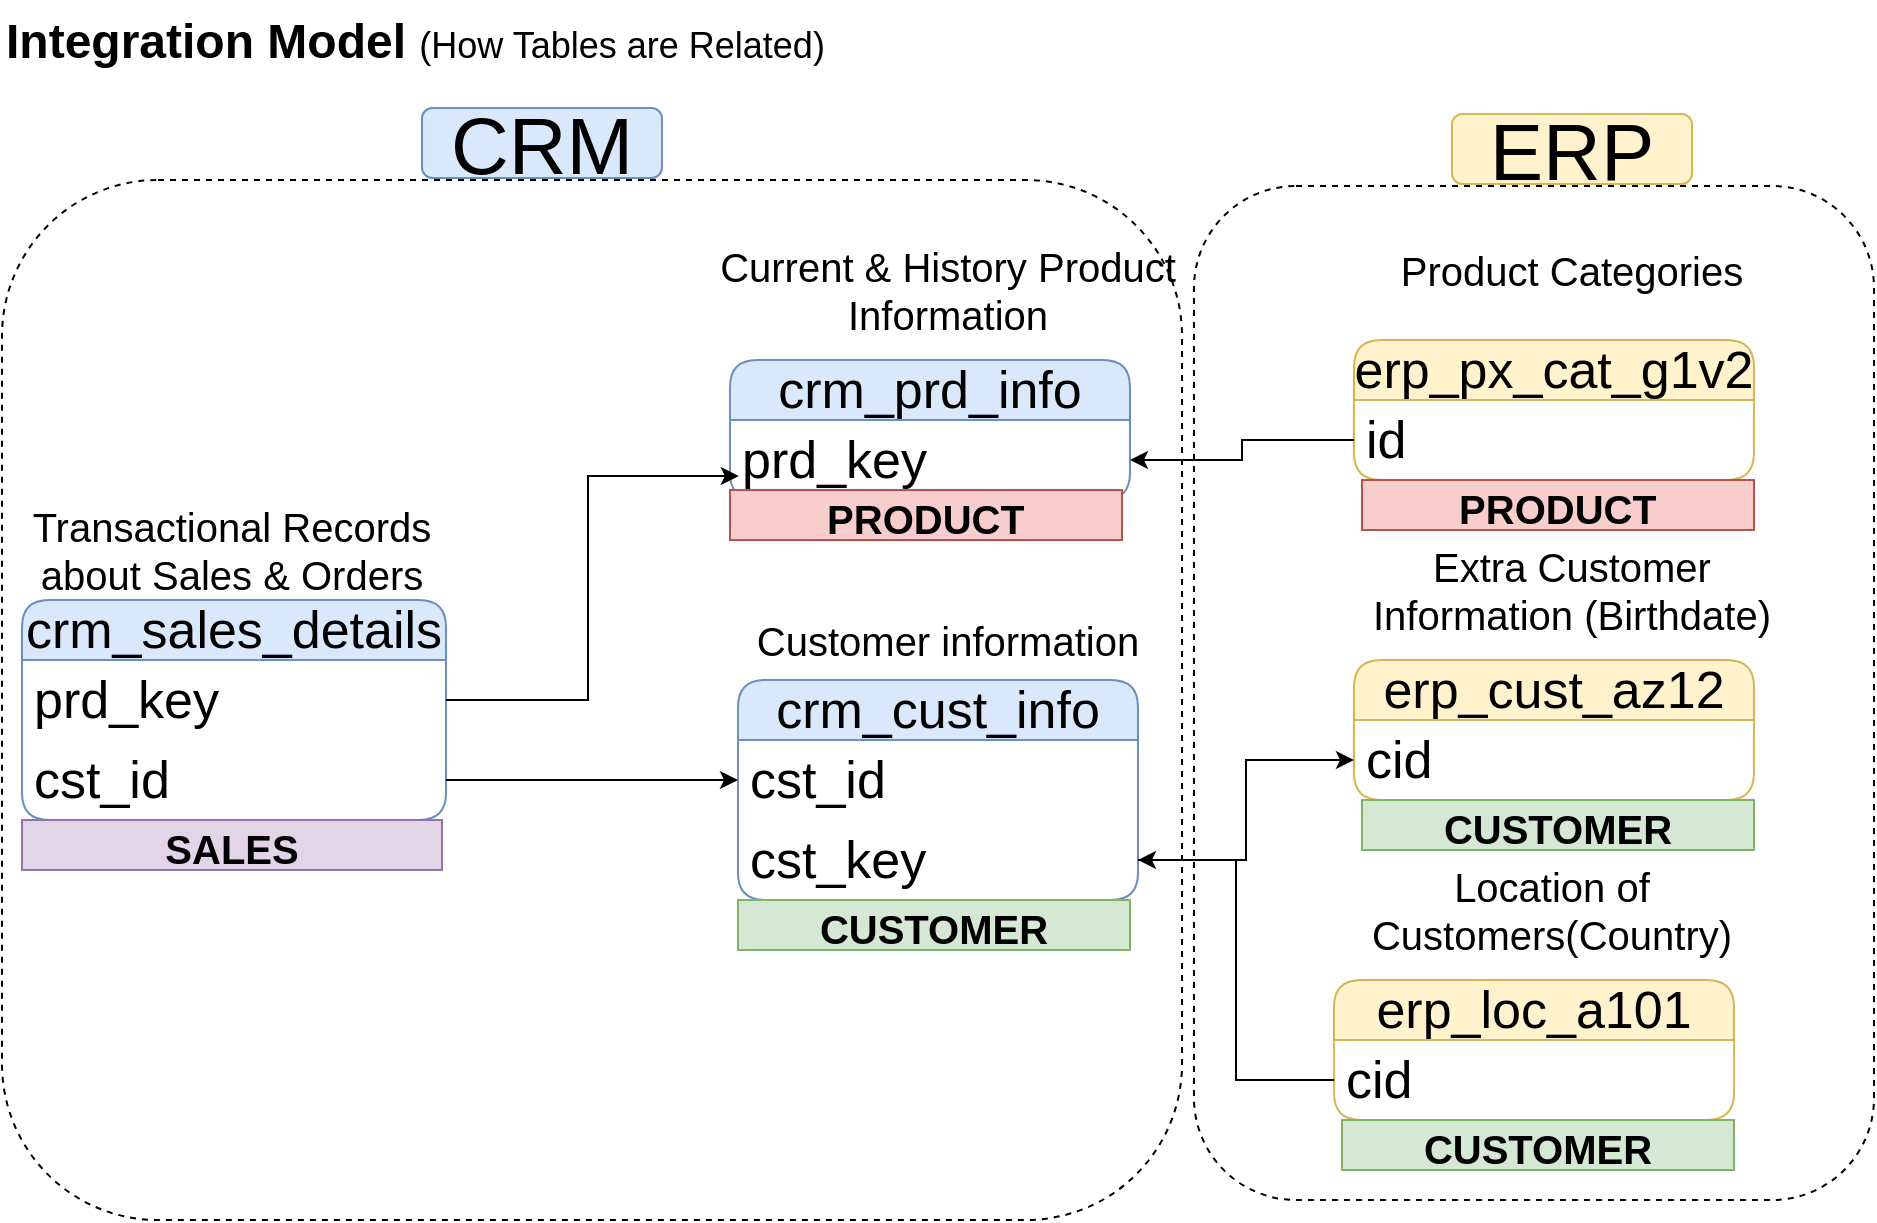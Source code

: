 <mxfile version="28.2.3">
  <diagram name="Page-1" id="sK2DE21FikHXBaDjFHhF">
    <mxGraphModel dx="1042" dy="535" grid="1" gridSize="10" guides="1" tooltips="1" connect="1" arrows="1" fold="1" page="1" pageScale="1" pageWidth="827" pageHeight="1169" math="0" shadow="0">
      <root>
        <mxCell id="0" />
        <mxCell id="1" parent="0" />
        <mxCell id="4Lh6eqojfyItS9gjzbVI-1" value="crm_cust_info" style="swimlane;fontStyle=0;childLayout=stackLayout;horizontal=1;startSize=30;horizontalStack=0;resizeParent=1;resizeParentMax=0;resizeLast=0;collapsible=1;marginBottom=0;whiteSpace=wrap;html=1;rounded=1;fillColor=#dae8fc;strokeColor=#6c8ebf;fontSize=26;" parent="1" vertex="1">
          <mxGeometry x="378" y="346" width="200" height="110" as="geometry">
            <mxRectangle x="330" y="240" width="200" height="40" as="alternateBounds" />
          </mxGeometry>
        </mxCell>
        <mxCell id="4Lh6eqojfyItS9gjzbVI-2" value="cst_id" style="text;strokeColor=none;fillColor=none;align=left;verticalAlign=middle;spacingLeft=4;spacingRight=4;overflow=hidden;points=[[0,0.5],[1,0.5]];portConstraint=eastwest;rotatable=0;whiteSpace=wrap;html=1;fontSize=26;" parent="4Lh6eqojfyItS9gjzbVI-1" vertex="1">
          <mxGeometry y="30" width="200" height="40" as="geometry" />
        </mxCell>
        <mxCell id="4Lh6eqojfyItS9gjzbVI-21" value="cst_key" style="text;strokeColor=none;fillColor=none;align=left;verticalAlign=middle;spacingLeft=4;spacingRight=4;overflow=hidden;points=[[0,0.5],[1,0.5]];portConstraint=eastwest;rotatable=0;whiteSpace=wrap;html=1;fontSize=26;" parent="4Lh6eqojfyItS9gjzbVI-1" vertex="1">
          <mxGeometry y="70" width="200" height="40" as="geometry" />
        </mxCell>
        <mxCell id="4Lh6eqojfyItS9gjzbVI-8" value="crm_prd_info" style="swimlane;fontStyle=0;childLayout=stackLayout;horizontal=1;startSize=30;horizontalStack=0;resizeParent=1;resizeParentMax=0;resizeLast=0;collapsible=1;marginBottom=0;whiteSpace=wrap;html=1;rounded=1;fillColor=#dae8fc;strokeColor=#6c8ebf;fontSize=26;" parent="1" vertex="1">
          <mxGeometry x="374" y="186" width="200" height="70" as="geometry">
            <mxRectangle x="330" y="240" width="200" height="40" as="alternateBounds" />
          </mxGeometry>
        </mxCell>
        <mxCell id="4Lh6eqojfyItS9gjzbVI-9" value="prd_key" style="text;strokeColor=none;fillColor=none;align=left;verticalAlign=middle;spacingLeft=4;spacingRight=4;overflow=hidden;points=[[0,0.5],[1,0.5]];portConstraint=eastwest;rotatable=0;whiteSpace=wrap;html=1;fontSize=26;" parent="4Lh6eqojfyItS9gjzbVI-8" vertex="1">
          <mxGeometry y="30" width="200" height="40" as="geometry" />
        </mxCell>
        <mxCell id="4Lh6eqojfyItS9gjzbVI-10" value="&lt;font style=&quot;font-size: 20px;&quot;&gt;Current &amp;amp; History Product Information&lt;/font&gt;" style="text;html=1;align=center;verticalAlign=middle;whiteSpace=wrap;rounded=0;" parent="1" vertex="1">
          <mxGeometry x="368" y="136" width="230" height="30" as="geometry" />
        </mxCell>
        <mxCell id="4Lh6eqojfyItS9gjzbVI-11" value="crm_sales_details" style="swimlane;fontStyle=0;childLayout=stackLayout;horizontal=1;startSize=30;horizontalStack=0;resizeParent=1;resizeParentMax=0;resizeLast=0;collapsible=1;marginBottom=0;whiteSpace=wrap;html=1;rounded=1;fillColor=#dae8fc;strokeColor=#6c8ebf;fontSize=26;" parent="1" vertex="1">
          <mxGeometry x="20" y="306" width="212" height="110" as="geometry">
            <mxRectangle x="330" y="240" width="200" height="40" as="alternateBounds" />
          </mxGeometry>
        </mxCell>
        <mxCell id="4Lh6eqojfyItS9gjzbVI-12" value="prd_key" style="text;strokeColor=none;fillColor=none;align=left;verticalAlign=middle;spacingLeft=4;spacingRight=4;overflow=hidden;points=[[0,0.5],[1,0.5]];portConstraint=eastwest;rotatable=0;whiteSpace=wrap;html=1;fontSize=26;" parent="4Lh6eqojfyItS9gjzbVI-11" vertex="1">
          <mxGeometry y="30" width="212" height="40" as="geometry" />
        </mxCell>
        <mxCell id="4Lh6eqojfyItS9gjzbVI-14" value="cst_id" style="text;strokeColor=none;fillColor=none;align=left;verticalAlign=middle;spacingLeft=4;spacingRight=4;overflow=hidden;points=[[0,0.5],[1,0.5]];portConstraint=eastwest;rotatable=0;whiteSpace=wrap;html=1;fontSize=26;" parent="4Lh6eqojfyItS9gjzbVI-11" vertex="1">
          <mxGeometry y="70" width="212" height="40" as="geometry" />
        </mxCell>
        <mxCell id="4Lh6eqojfyItS9gjzbVI-13" value="&lt;font style=&quot;font-size: 20px;&quot;&gt;Transactional Records about Sales &amp;amp; Orders&lt;/font&gt;" style="text;html=1;align=center;verticalAlign=middle;whiteSpace=wrap;rounded=0;" parent="1" vertex="1">
          <mxGeometry x="10" y="266" width="230" height="30" as="geometry" />
        </mxCell>
        <mxCell id="4Lh6eqojfyItS9gjzbVI-16" style="edgeStyle=orthogonalEdgeStyle;rounded=0;orthogonalLoop=1;jettySize=auto;html=1;entryX=0;entryY=0.5;entryDx=0;entryDy=0;" parent="1" source="4Lh6eqojfyItS9gjzbVI-14" target="4Lh6eqojfyItS9gjzbVI-2" edge="1">
          <mxGeometry relative="1" as="geometry" />
        </mxCell>
        <mxCell id="4Lh6eqojfyItS9gjzbVI-17" style="edgeStyle=orthogonalEdgeStyle;rounded=0;orthogonalLoop=1;jettySize=auto;html=1;entryX=0.022;entryY=0.7;entryDx=0;entryDy=0;entryPerimeter=0;" parent="1" source="4Lh6eqojfyItS9gjzbVI-12" target="4Lh6eqojfyItS9gjzbVI-9" edge="1">
          <mxGeometry relative="1" as="geometry" />
        </mxCell>
        <mxCell id="4Lh6eqojfyItS9gjzbVI-6" value="&lt;font style=&quot;font-size: 20px;&quot;&gt;Customer information&lt;/font&gt;" style="text;html=1;align=center;verticalAlign=middle;whiteSpace=wrap;rounded=0;" parent="1" vertex="1">
          <mxGeometry x="378" y="311" width="210" height="30" as="geometry" />
        </mxCell>
        <mxCell id="4Lh6eqojfyItS9gjzbVI-18" value="erp_cust_az12" style="swimlane;fontStyle=0;childLayout=stackLayout;horizontal=1;startSize=30;horizontalStack=0;resizeParent=1;resizeParentMax=0;resizeLast=0;collapsible=1;marginBottom=0;whiteSpace=wrap;html=1;rounded=1;fillColor=#fff2cc;strokeColor=#d6b656;fontSize=26;" parent="1" vertex="1">
          <mxGeometry x="686" y="336" width="200" height="70" as="geometry">
            <mxRectangle x="330" y="240" width="200" height="40" as="alternateBounds" />
          </mxGeometry>
        </mxCell>
        <mxCell id="4Lh6eqojfyItS9gjzbVI-19" value="cid" style="text;strokeColor=none;fillColor=none;align=left;verticalAlign=middle;spacingLeft=4;spacingRight=4;overflow=hidden;points=[[0,0.5],[1,0.5]];portConstraint=eastwest;rotatable=0;whiteSpace=wrap;html=1;fontSize=26;" parent="4Lh6eqojfyItS9gjzbVI-18" vertex="1">
          <mxGeometry y="30" width="200" height="40" as="geometry" />
        </mxCell>
        <mxCell id="4Lh6eqojfyItS9gjzbVI-20" value="&lt;font style=&quot;font-size: 20px;&quot;&gt;Extra Customer Information (Birthdate)&lt;/font&gt;" style="text;html=1;align=center;verticalAlign=middle;whiteSpace=wrap;rounded=0;" parent="1" vertex="1">
          <mxGeometry x="680" y="286" width="230" height="30" as="geometry" />
        </mxCell>
        <mxCell id="4Lh6eqojfyItS9gjzbVI-22" style="edgeStyle=orthogonalEdgeStyle;rounded=0;orthogonalLoop=1;jettySize=auto;html=1;entryX=0;entryY=0.5;entryDx=0;entryDy=0;" parent="1" source="4Lh6eqojfyItS9gjzbVI-21" target="4Lh6eqojfyItS9gjzbVI-19" edge="1">
          <mxGeometry relative="1" as="geometry" />
        </mxCell>
        <mxCell id="4Lh6eqojfyItS9gjzbVI-23" value="erp_loc_a101" style="swimlane;fontStyle=0;childLayout=stackLayout;horizontal=1;startSize=30;horizontalStack=0;resizeParent=1;resizeParentMax=0;resizeLast=0;collapsible=1;marginBottom=0;whiteSpace=wrap;html=1;rounded=1;fillColor=#fff2cc;strokeColor=#d6b656;fontSize=26;" parent="1" vertex="1">
          <mxGeometry x="676" y="496" width="200" height="70" as="geometry">
            <mxRectangle x="330" y="240" width="200" height="40" as="alternateBounds" />
          </mxGeometry>
        </mxCell>
        <mxCell id="4Lh6eqojfyItS9gjzbVI-24" value="cid" style="text;strokeColor=none;fillColor=none;align=left;verticalAlign=middle;spacingLeft=4;spacingRight=4;overflow=hidden;points=[[0,0.5],[1,0.5]];portConstraint=eastwest;rotatable=0;whiteSpace=wrap;html=1;fontSize=26;" parent="4Lh6eqojfyItS9gjzbVI-23" vertex="1">
          <mxGeometry y="30" width="200" height="40" as="geometry" />
        </mxCell>
        <mxCell id="4Lh6eqojfyItS9gjzbVI-25" value="&lt;font style=&quot;font-size: 20px;&quot;&gt;Location of Customers(Country)&lt;/font&gt;" style="text;html=1;align=center;verticalAlign=middle;whiteSpace=wrap;rounded=0;" parent="1" vertex="1">
          <mxGeometry x="670" y="446" width="230" height="30" as="geometry" />
        </mxCell>
        <mxCell id="4Lh6eqojfyItS9gjzbVI-26" style="edgeStyle=orthogonalEdgeStyle;rounded=0;orthogonalLoop=1;jettySize=auto;html=1;entryX=1;entryY=0.5;entryDx=0;entryDy=0;" parent="1" source="4Lh6eqojfyItS9gjzbVI-24" target="4Lh6eqojfyItS9gjzbVI-21" edge="1">
          <mxGeometry relative="1" as="geometry" />
        </mxCell>
        <mxCell id="4Lh6eqojfyItS9gjzbVI-27" value="erp_px_cat_g1v2" style="swimlane;fontStyle=0;childLayout=stackLayout;horizontal=1;startSize=30;horizontalStack=0;resizeParent=1;resizeParentMax=0;resizeLast=0;collapsible=1;marginBottom=0;whiteSpace=wrap;html=1;rounded=1;fillColor=#fff2cc;strokeColor=#d6b656;fontSize=26;" parent="1" vertex="1">
          <mxGeometry x="686" y="176" width="200" height="70" as="geometry">
            <mxRectangle x="330" y="240" width="200" height="40" as="alternateBounds" />
          </mxGeometry>
        </mxCell>
        <mxCell id="4Lh6eqojfyItS9gjzbVI-28" value="id" style="text;strokeColor=none;fillColor=none;align=left;verticalAlign=middle;spacingLeft=4;spacingRight=4;overflow=hidden;points=[[0,0.5],[1,0.5]];portConstraint=eastwest;rotatable=0;whiteSpace=wrap;html=1;fontSize=26;" parent="4Lh6eqojfyItS9gjzbVI-27" vertex="1">
          <mxGeometry y="30" width="200" height="40" as="geometry" />
        </mxCell>
        <mxCell id="4Lh6eqojfyItS9gjzbVI-29" value="&lt;font style=&quot;font-size: 20px;&quot;&gt;Product Categories&lt;/font&gt;" style="text;html=1;align=center;verticalAlign=middle;whiteSpace=wrap;rounded=0;" parent="1" vertex="1">
          <mxGeometry x="680" y="126" width="230" height="30" as="geometry" />
        </mxCell>
        <mxCell id="4Lh6eqojfyItS9gjzbVI-30" style="edgeStyle=orthogonalEdgeStyle;rounded=0;orthogonalLoop=1;jettySize=auto;html=1;entryX=1;entryY=0.5;entryDx=0;entryDy=0;" parent="1" source="4Lh6eqojfyItS9gjzbVI-28" target="4Lh6eqojfyItS9gjzbVI-9" edge="1">
          <mxGeometry relative="1" as="geometry" />
        </mxCell>
        <mxCell id="4Lh6eqojfyItS9gjzbVI-31" value="" style="rounded=1;whiteSpace=wrap;html=1;fillColor=none;dashed=1;" parent="1" vertex="1">
          <mxGeometry x="10" y="96" width="590" height="520" as="geometry" />
        </mxCell>
        <mxCell id="4Lh6eqojfyItS9gjzbVI-32" value="&lt;font style=&quot;font-size: 40px;&quot;&gt;CRM&lt;/font&gt;" style="rounded=1;whiteSpace=wrap;html=1;fillColor=#dae8fc;strokeColor=#6c8ebf;" parent="1" vertex="1">
          <mxGeometry x="220" y="60" width="120" height="35" as="geometry" />
        </mxCell>
        <mxCell id="4Lh6eqojfyItS9gjzbVI-33" value="" style="rounded=1;whiteSpace=wrap;html=1;fillColor=none;dashed=1;" parent="1" vertex="1">
          <mxGeometry x="606" y="99" width="340" height="507" as="geometry" />
        </mxCell>
        <mxCell id="4Lh6eqojfyItS9gjzbVI-34" value="&lt;font style=&quot;font-size: 40px;&quot;&gt;ERP&lt;/font&gt;" style="rounded=1;whiteSpace=wrap;html=1;fillColor=#fff2cc;strokeColor=#d6b656;" parent="1" vertex="1">
          <mxGeometry x="735" y="63" width="120" height="35" as="geometry" />
        </mxCell>
        <mxCell id="g0-dFwqodt3Gc49vtpaM-2" value="PRODUCT" style="text;html=1;strokeColor=#b85450;fillColor=#f8cecc;align=center;verticalAlign=middle;whiteSpace=wrap;overflow=hidden;fontSize=20;fontStyle=1" parent="1" vertex="1">
          <mxGeometry x="374" y="251" width="196" height="25" as="geometry" />
        </mxCell>
        <mxCell id="g0-dFwqodt3Gc49vtpaM-4" value="PRODUCT" style="text;html=1;strokeColor=#b85450;fillColor=#f8cecc;align=center;verticalAlign=middle;whiteSpace=wrap;overflow=hidden;fontSize=20;fontStyle=1" parent="1" vertex="1">
          <mxGeometry x="690" y="246" width="196" height="25" as="geometry" />
        </mxCell>
        <mxCell id="g0-dFwqodt3Gc49vtpaM-5" value="CUSTOMER" style="text;html=1;strokeColor=#82b366;fillColor=#d5e8d4;align=center;verticalAlign=middle;whiteSpace=wrap;overflow=hidden;fontSize=20;fontStyle=1" parent="1" vertex="1">
          <mxGeometry x="378" y="456" width="196" height="25" as="geometry" />
        </mxCell>
        <mxCell id="g0-dFwqodt3Gc49vtpaM-6" value="CUSTOMER" style="text;html=1;strokeColor=#82b366;fillColor=#d5e8d4;align=center;verticalAlign=middle;whiteSpace=wrap;overflow=hidden;fontSize=20;fontStyle=1" parent="1" vertex="1">
          <mxGeometry x="690" y="406" width="196" height="25" as="geometry" />
        </mxCell>
        <mxCell id="g0-dFwqodt3Gc49vtpaM-7" value="CUSTOMER" style="text;html=1;strokeColor=#82b366;fillColor=#d5e8d4;align=center;verticalAlign=middle;whiteSpace=wrap;overflow=hidden;fontSize=20;fontStyle=1" parent="1" vertex="1">
          <mxGeometry x="680" y="566" width="196" height="25" as="geometry" />
        </mxCell>
        <mxCell id="g0-dFwqodt3Gc49vtpaM-8" value="SALES" style="text;html=1;strokeColor=#9673a6;fillColor=#e1d5e7;align=center;verticalAlign=middle;whiteSpace=wrap;overflow=hidden;fontSize=20;fontStyle=1" parent="1" vertex="1">
          <mxGeometry x="20" y="416" width="210" height="25" as="geometry" />
        </mxCell>
        <mxCell id="xeX5O5X6Fa7bLZSY_oVM-1" value="&lt;h1 style=&quot;margin-top: 0px;&quot;&gt;Integration Model &lt;span style=&quot;font-weight: normal;&quot;&gt;&lt;font style=&quot;font-size: 18px;&quot;&gt;(How Tables are Related)&lt;/font&gt;&lt;/span&gt;&lt;/h1&gt;" style="text;html=1;whiteSpace=wrap;overflow=hidden;rounded=0;" vertex="1" parent="1">
          <mxGeometry x="10" y="6" width="540" height="44" as="geometry" />
        </mxCell>
      </root>
    </mxGraphModel>
  </diagram>
</mxfile>
